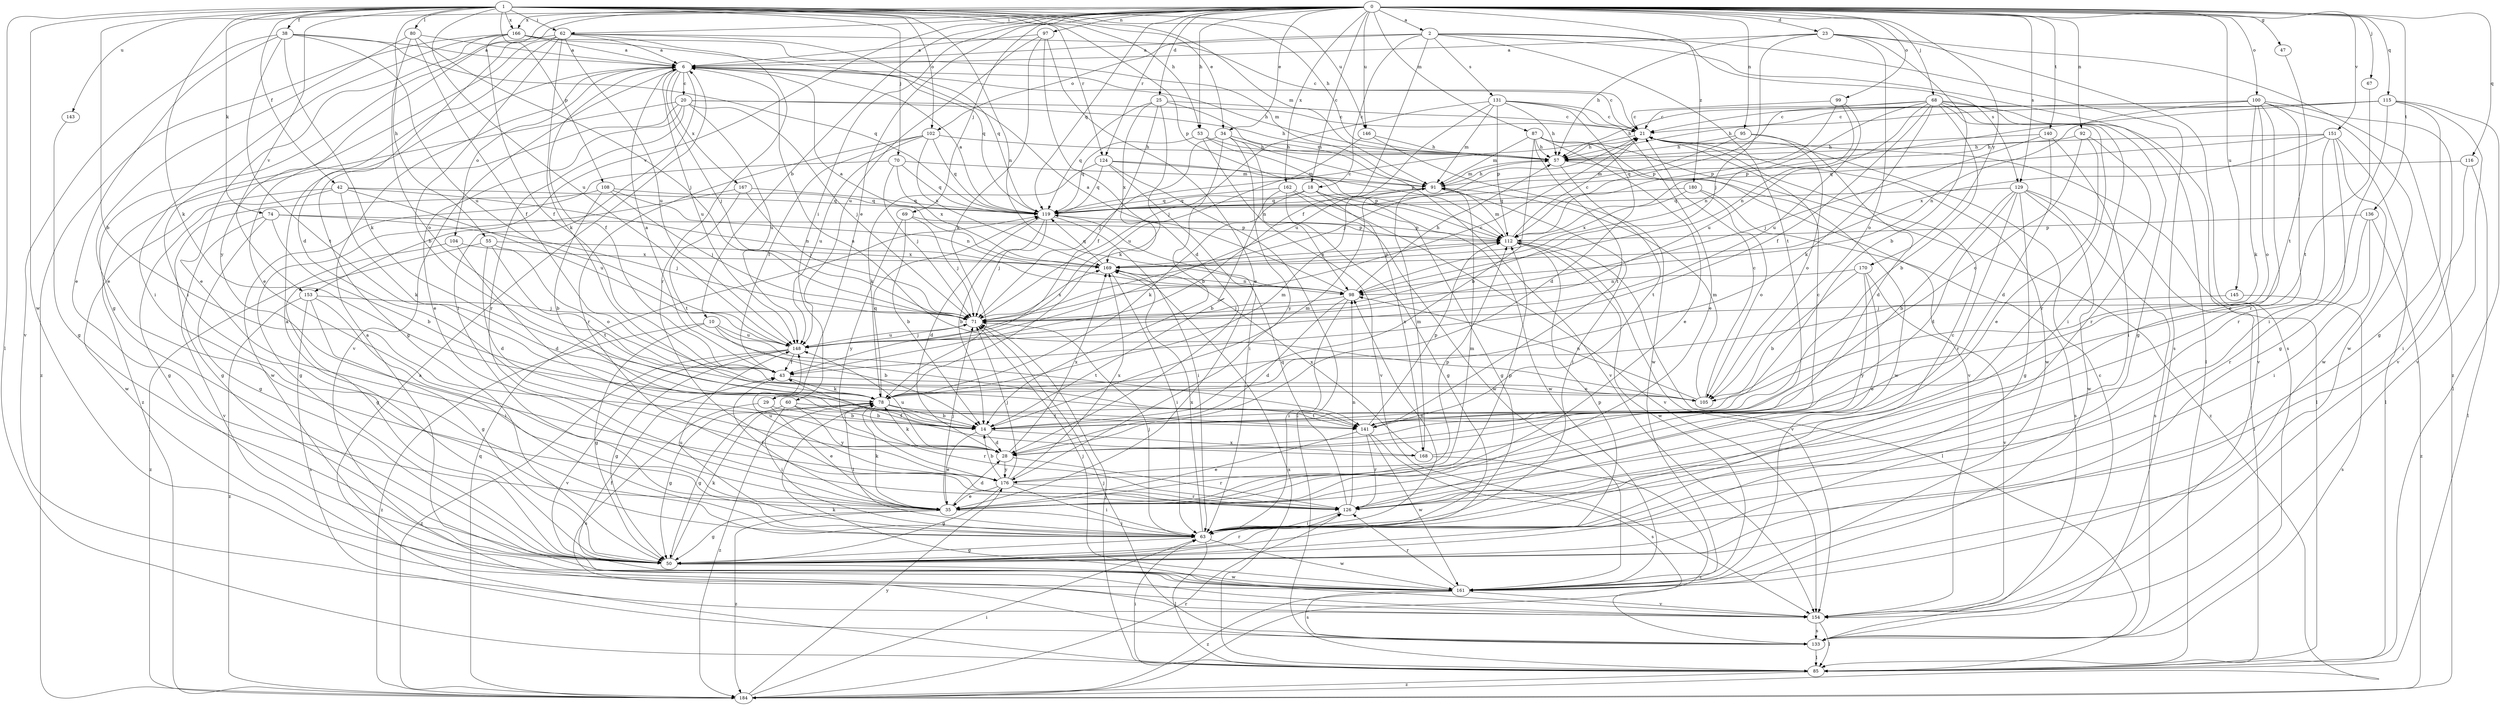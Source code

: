 strict digraph  {
0;
1;
2;
6;
10;
14;
18;
20;
21;
23;
25;
28;
29;
34;
35;
38;
42;
43;
47;
50;
53;
55;
57;
60;
62;
63;
67;
68;
69;
70;
71;
74;
78;
80;
85;
87;
91;
92;
95;
97;
98;
99;
100;
102;
104;
105;
108;
112;
115;
116;
119;
124;
126;
129;
131;
133;
136;
140;
141;
143;
145;
146;
148;
151;
153;
154;
161;
162;
166;
167;
168;
169;
170;
176;
180;
184;
0 -> 2  [label=a];
0 -> 10  [label=b];
0 -> 18  [label=c];
0 -> 23  [label=d];
0 -> 25  [label=d];
0 -> 28  [label=d];
0 -> 29  [label=e];
0 -> 34  [label=e];
0 -> 47  [label=g];
0 -> 53  [label=h];
0 -> 60  [label=i];
0 -> 62  [label=i];
0 -> 67  [label=j];
0 -> 68  [label=j];
0 -> 69  [label=j];
0 -> 87  [label=m];
0 -> 92  [label=n];
0 -> 95  [label=n];
0 -> 97  [label=n];
0 -> 99  [label=o];
0 -> 100  [label=o];
0 -> 115  [label=q];
0 -> 116  [label=q];
0 -> 119  [label=q];
0 -> 124  [label=r];
0 -> 129  [label=s];
0 -> 136  [label=t];
0 -> 140  [label=t];
0 -> 143  [label=u];
0 -> 145  [label=u];
0 -> 146  [label=u];
0 -> 151  [label=v];
0 -> 153  [label=v];
0 -> 162  [label=x];
0 -> 166  [label=x];
0 -> 170  [label=y];
0 -> 176  [label=y];
0 -> 180  [label=z];
1 -> 14  [label=b];
1 -> 34  [label=e];
1 -> 38  [label=f];
1 -> 42  [label=f];
1 -> 53  [label=h];
1 -> 55  [label=h];
1 -> 57  [label=h];
1 -> 62  [label=i];
1 -> 70  [label=j];
1 -> 74  [label=k];
1 -> 78  [label=k];
1 -> 80  [label=l];
1 -> 85  [label=l];
1 -> 91  [label=m];
1 -> 98  [label=n];
1 -> 102  [label=o];
1 -> 108  [label=p];
1 -> 112  [label=p];
1 -> 124  [label=r];
1 -> 146  [label=u];
1 -> 148  [label=u];
1 -> 153  [label=v];
1 -> 161  [label=w];
1 -> 166  [label=x];
2 -> 6  [label=a];
2 -> 18  [label=c];
2 -> 43  [label=f];
2 -> 85  [label=l];
2 -> 102  [label=o];
2 -> 129  [label=s];
2 -> 131  [label=s];
2 -> 133  [label=s];
2 -> 141  [label=t];
6 -> 20  [label=c];
6 -> 21  [label=c];
6 -> 43  [label=f];
6 -> 57  [label=h];
6 -> 63  [label=i];
6 -> 71  [label=j];
6 -> 104  [label=o];
6 -> 148  [label=u];
6 -> 154  [label=v];
6 -> 167  [label=x];
10 -> 14  [label=b];
10 -> 50  [label=g];
10 -> 141  [label=t];
10 -> 148  [label=u];
10 -> 184  [label=z];
14 -> 28  [label=d];
14 -> 35  [label=e];
14 -> 91  [label=m];
14 -> 168  [label=x];
18 -> 50  [label=g];
18 -> 78  [label=k];
18 -> 119  [label=q];
18 -> 161  [label=w];
18 -> 168  [label=x];
20 -> 21  [label=c];
20 -> 35  [label=e];
20 -> 50  [label=g];
20 -> 57  [label=h];
20 -> 71  [label=j];
20 -> 126  [label=r];
20 -> 148  [label=u];
20 -> 184  [label=z];
21 -> 57  [label=h];
21 -> 71  [label=j];
21 -> 85  [label=l];
21 -> 161  [label=w];
23 -> 6  [label=a];
23 -> 14  [label=b];
23 -> 57  [label=h];
23 -> 71  [label=j];
23 -> 105  [label=o];
23 -> 133  [label=s];
23 -> 184  [label=z];
25 -> 21  [label=c];
25 -> 43  [label=f];
25 -> 78  [label=k];
25 -> 91  [label=m];
25 -> 119  [label=q];
25 -> 169  [label=x];
28 -> 78  [label=k];
28 -> 126  [label=r];
28 -> 148  [label=u];
28 -> 169  [label=x];
28 -> 176  [label=y];
29 -> 14  [label=b];
29 -> 35  [label=e];
29 -> 133  [label=s];
34 -> 14  [label=b];
34 -> 57  [label=h];
34 -> 71  [label=j];
34 -> 98  [label=n];
34 -> 154  [label=v];
34 -> 176  [label=y];
35 -> 28  [label=d];
35 -> 43  [label=f];
35 -> 50  [label=g];
35 -> 63  [label=i];
35 -> 71  [label=j];
35 -> 78  [label=k];
35 -> 91  [label=m];
35 -> 112  [label=p];
35 -> 184  [label=z];
38 -> 6  [label=a];
38 -> 35  [label=e];
38 -> 78  [label=k];
38 -> 119  [label=q];
38 -> 141  [label=t];
38 -> 148  [label=u];
38 -> 154  [label=v];
42 -> 50  [label=g];
42 -> 78  [label=k];
42 -> 98  [label=n];
42 -> 119  [label=q];
42 -> 148  [label=u];
42 -> 161  [label=w];
43 -> 6  [label=a];
43 -> 78  [label=k];
43 -> 105  [label=o];
47 -> 141  [label=t];
50 -> 6  [label=a];
50 -> 78  [label=k];
50 -> 112  [label=p];
50 -> 126  [label=r];
50 -> 161  [label=w];
53 -> 57  [label=h];
53 -> 112  [label=p];
53 -> 119  [label=q];
53 -> 154  [label=v];
55 -> 28  [label=d];
55 -> 50  [label=g];
55 -> 105  [label=o];
55 -> 141  [label=t];
55 -> 169  [label=x];
57 -> 91  [label=m];
57 -> 141  [label=t];
57 -> 161  [label=w];
60 -> 14  [label=b];
60 -> 50  [label=g];
60 -> 63  [label=i];
60 -> 141  [label=t];
60 -> 176  [label=y];
62 -> 6  [label=a];
62 -> 14  [label=b];
62 -> 21  [label=c];
62 -> 35  [label=e];
62 -> 50  [label=g];
62 -> 63  [label=i];
62 -> 78  [label=k];
62 -> 119  [label=q];
62 -> 126  [label=r];
62 -> 148  [label=u];
63 -> 21  [label=c];
63 -> 50  [label=g];
63 -> 71  [label=j];
63 -> 85  [label=l];
63 -> 98  [label=n];
63 -> 148  [label=u];
63 -> 161  [label=w];
63 -> 169  [label=x];
67 -> 141  [label=t];
68 -> 14  [label=b];
68 -> 21  [label=c];
68 -> 43  [label=f];
68 -> 50  [label=g];
68 -> 63  [label=i];
68 -> 78  [label=k];
68 -> 98  [label=n];
68 -> 112  [label=p];
68 -> 126  [label=r];
68 -> 148  [label=u];
68 -> 154  [label=v];
69 -> 14  [label=b];
69 -> 71  [label=j];
69 -> 112  [label=p];
69 -> 176  [label=y];
70 -> 71  [label=j];
70 -> 91  [label=m];
70 -> 119  [label=q];
70 -> 161  [label=w];
70 -> 169  [label=x];
71 -> 21  [label=c];
71 -> 148  [label=u];
71 -> 169  [label=x];
74 -> 14  [label=b];
74 -> 50  [label=g];
74 -> 71  [label=j];
74 -> 112  [label=p];
74 -> 154  [label=v];
78 -> 14  [label=b];
78 -> 50  [label=g];
78 -> 63  [label=i];
78 -> 91  [label=m];
78 -> 119  [label=q];
78 -> 126  [label=r];
78 -> 141  [label=t];
78 -> 184  [label=z];
80 -> 6  [label=a];
80 -> 35  [label=e];
80 -> 43  [label=f];
80 -> 71  [label=j];
80 -> 105  [label=o];
85 -> 6  [label=a];
85 -> 63  [label=i];
85 -> 71  [label=j];
85 -> 169  [label=x];
85 -> 184  [label=z];
87 -> 14  [label=b];
87 -> 35  [label=e];
87 -> 57  [label=h];
87 -> 91  [label=m];
87 -> 141  [label=t];
87 -> 154  [label=v];
87 -> 184  [label=z];
91 -> 57  [label=h];
91 -> 63  [label=i];
91 -> 119  [label=q];
92 -> 35  [label=e];
92 -> 57  [label=h];
92 -> 105  [label=o];
92 -> 126  [label=r];
95 -> 28  [label=d];
95 -> 57  [label=h];
95 -> 105  [label=o];
95 -> 119  [label=q];
97 -> 6  [label=a];
97 -> 28  [label=d];
97 -> 35  [label=e];
97 -> 78  [label=k];
97 -> 148  [label=u];
98 -> 6  [label=a];
98 -> 28  [label=d];
98 -> 57  [label=h];
98 -> 63  [label=i];
98 -> 71  [label=j];
99 -> 21  [label=c];
99 -> 98  [label=n];
99 -> 112  [label=p];
99 -> 148  [label=u];
100 -> 21  [label=c];
100 -> 35  [label=e];
100 -> 57  [label=h];
100 -> 78  [label=k];
100 -> 98  [label=n];
100 -> 105  [label=o];
100 -> 126  [label=r];
100 -> 154  [label=v];
100 -> 161  [label=w];
102 -> 43  [label=f];
102 -> 57  [label=h];
102 -> 119  [label=q];
102 -> 126  [label=r];
102 -> 148  [label=u];
102 -> 169  [label=x];
104 -> 28  [label=d];
104 -> 169  [label=x];
104 -> 184  [label=z];
105 -> 6  [label=a];
105 -> 21  [label=c];
105 -> 91  [label=m];
105 -> 98  [label=n];
108 -> 14  [label=b];
108 -> 50  [label=g];
108 -> 71  [label=j];
108 -> 98  [label=n];
108 -> 119  [label=q];
112 -> 21  [label=c];
112 -> 85  [label=l];
112 -> 91  [label=m];
112 -> 154  [label=v];
112 -> 161  [label=w];
112 -> 169  [label=x];
115 -> 21  [label=c];
115 -> 50  [label=g];
115 -> 57  [label=h];
115 -> 63  [label=i];
115 -> 85  [label=l];
115 -> 112  [label=p];
115 -> 154  [label=v];
116 -> 63  [label=i];
116 -> 85  [label=l];
116 -> 91  [label=m];
119 -> 6  [label=a];
119 -> 14  [label=b];
119 -> 21  [label=c];
119 -> 28  [label=d];
119 -> 63  [label=i];
119 -> 71  [label=j];
119 -> 112  [label=p];
124 -> 63  [label=i];
124 -> 78  [label=k];
124 -> 85  [label=l];
124 -> 91  [label=m];
124 -> 112  [label=p];
124 -> 119  [label=q];
126 -> 63  [label=i];
126 -> 98  [label=n];
126 -> 119  [label=q];
129 -> 14  [label=b];
129 -> 28  [label=d];
129 -> 50  [label=g];
129 -> 85  [label=l];
129 -> 119  [label=q];
129 -> 126  [label=r];
129 -> 133  [label=s];
129 -> 161  [label=w];
131 -> 21  [label=c];
131 -> 28  [label=d];
131 -> 35  [label=e];
131 -> 57  [label=h];
131 -> 71  [label=j];
131 -> 91  [label=m];
131 -> 112  [label=p];
131 -> 148  [label=u];
133 -> 71  [label=j];
133 -> 85  [label=l];
136 -> 63  [label=i];
136 -> 112  [label=p];
136 -> 126  [label=r];
136 -> 184  [label=z];
140 -> 28  [label=d];
140 -> 57  [label=h];
140 -> 63  [label=i];
140 -> 71  [label=j];
141 -> 35  [label=e];
141 -> 112  [label=p];
141 -> 126  [label=r];
141 -> 133  [label=s];
141 -> 161  [label=w];
143 -> 50  [label=g];
145 -> 71  [label=j];
145 -> 133  [label=s];
146 -> 57  [label=h];
146 -> 148  [label=u];
146 -> 161  [label=w];
148 -> 43  [label=f];
148 -> 50  [label=g];
148 -> 71  [label=j];
148 -> 154  [label=v];
148 -> 184  [label=z];
151 -> 50  [label=g];
151 -> 57  [label=h];
151 -> 85  [label=l];
151 -> 119  [label=q];
151 -> 126  [label=r];
151 -> 161  [label=w];
151 -> 169  [label=x];
153 -> 50  [label=g];
153 -> 63  [label=i];
153 -> 71  [label=j];
153 -> 133  [label=s];
153 -> 184  [label=z];
154 -> 21  [label=c];
154 -> 78  [label=k];
154 -> 85  [label=l];
154 -> 133  [label=s];
161 -> 6  [label=a];
161 -> 43  [label=f];
161 -> 71  [label=j];
161 -> 126  [label=r];
161 -> 133  [label=s];
161 -> 154  [label=v];
161 -> 184  [label=z];
162 -> 14  [label=b];
162 -> 50  [label=g];
162 -> 119  [label=q];
162 -> 154  [label=v];
162 -> 161  [label=w];
166 -> 6  [label=a];
166 -> 35  [label=e];
166 -> 43  [label=f];
166 -> 63  [label=i];
166 -> 91  [label=m];
166 -> 119  [label=q];
166 -> 184  [label=z];
167 -> 50  [label=g];
167 -> 71  [label=j];
167 -> 119  [label=q];
167 -> 141  [label=t];
168 -> 21  [label=c];
168 -> 43  [label=f];
168 -> 91  [label=m];
168 -> 169  [label=x];
168 -> 184  [label=z];
169 -> 6  [label=a];
169 -> 63  [label=i];
169 -> 98  [label=n];
169 -> 112  [label=p];
169 -> 119  [label=q];
170 -> 14  [label=b];
170 -> 35  [label=e];
170 -> 98  [label=n];
170 -> 154  [label=v];
170 -> 176  [label=y];
176 -> 14  [label=b];
176 -> 35  [label=e];
176 -> 50  [label=g];
176 -> 63  [label=i];
176 -> 71  [label=j];
176 -> 112  [label=p];
176 -> 126  [label=r];
176 -> 148  [label=u];
176 -> 169  [label=x];
180 -> 105  [label=o];
180 -> 119  [label=q];
180 -> 133  [label=s];
180 -> 169  [label=x];
184 -> 63  [label=i];
184 -> 119  [label=q];
184 -> 126  [label=r];
184 -> 176  [label=y];
}
